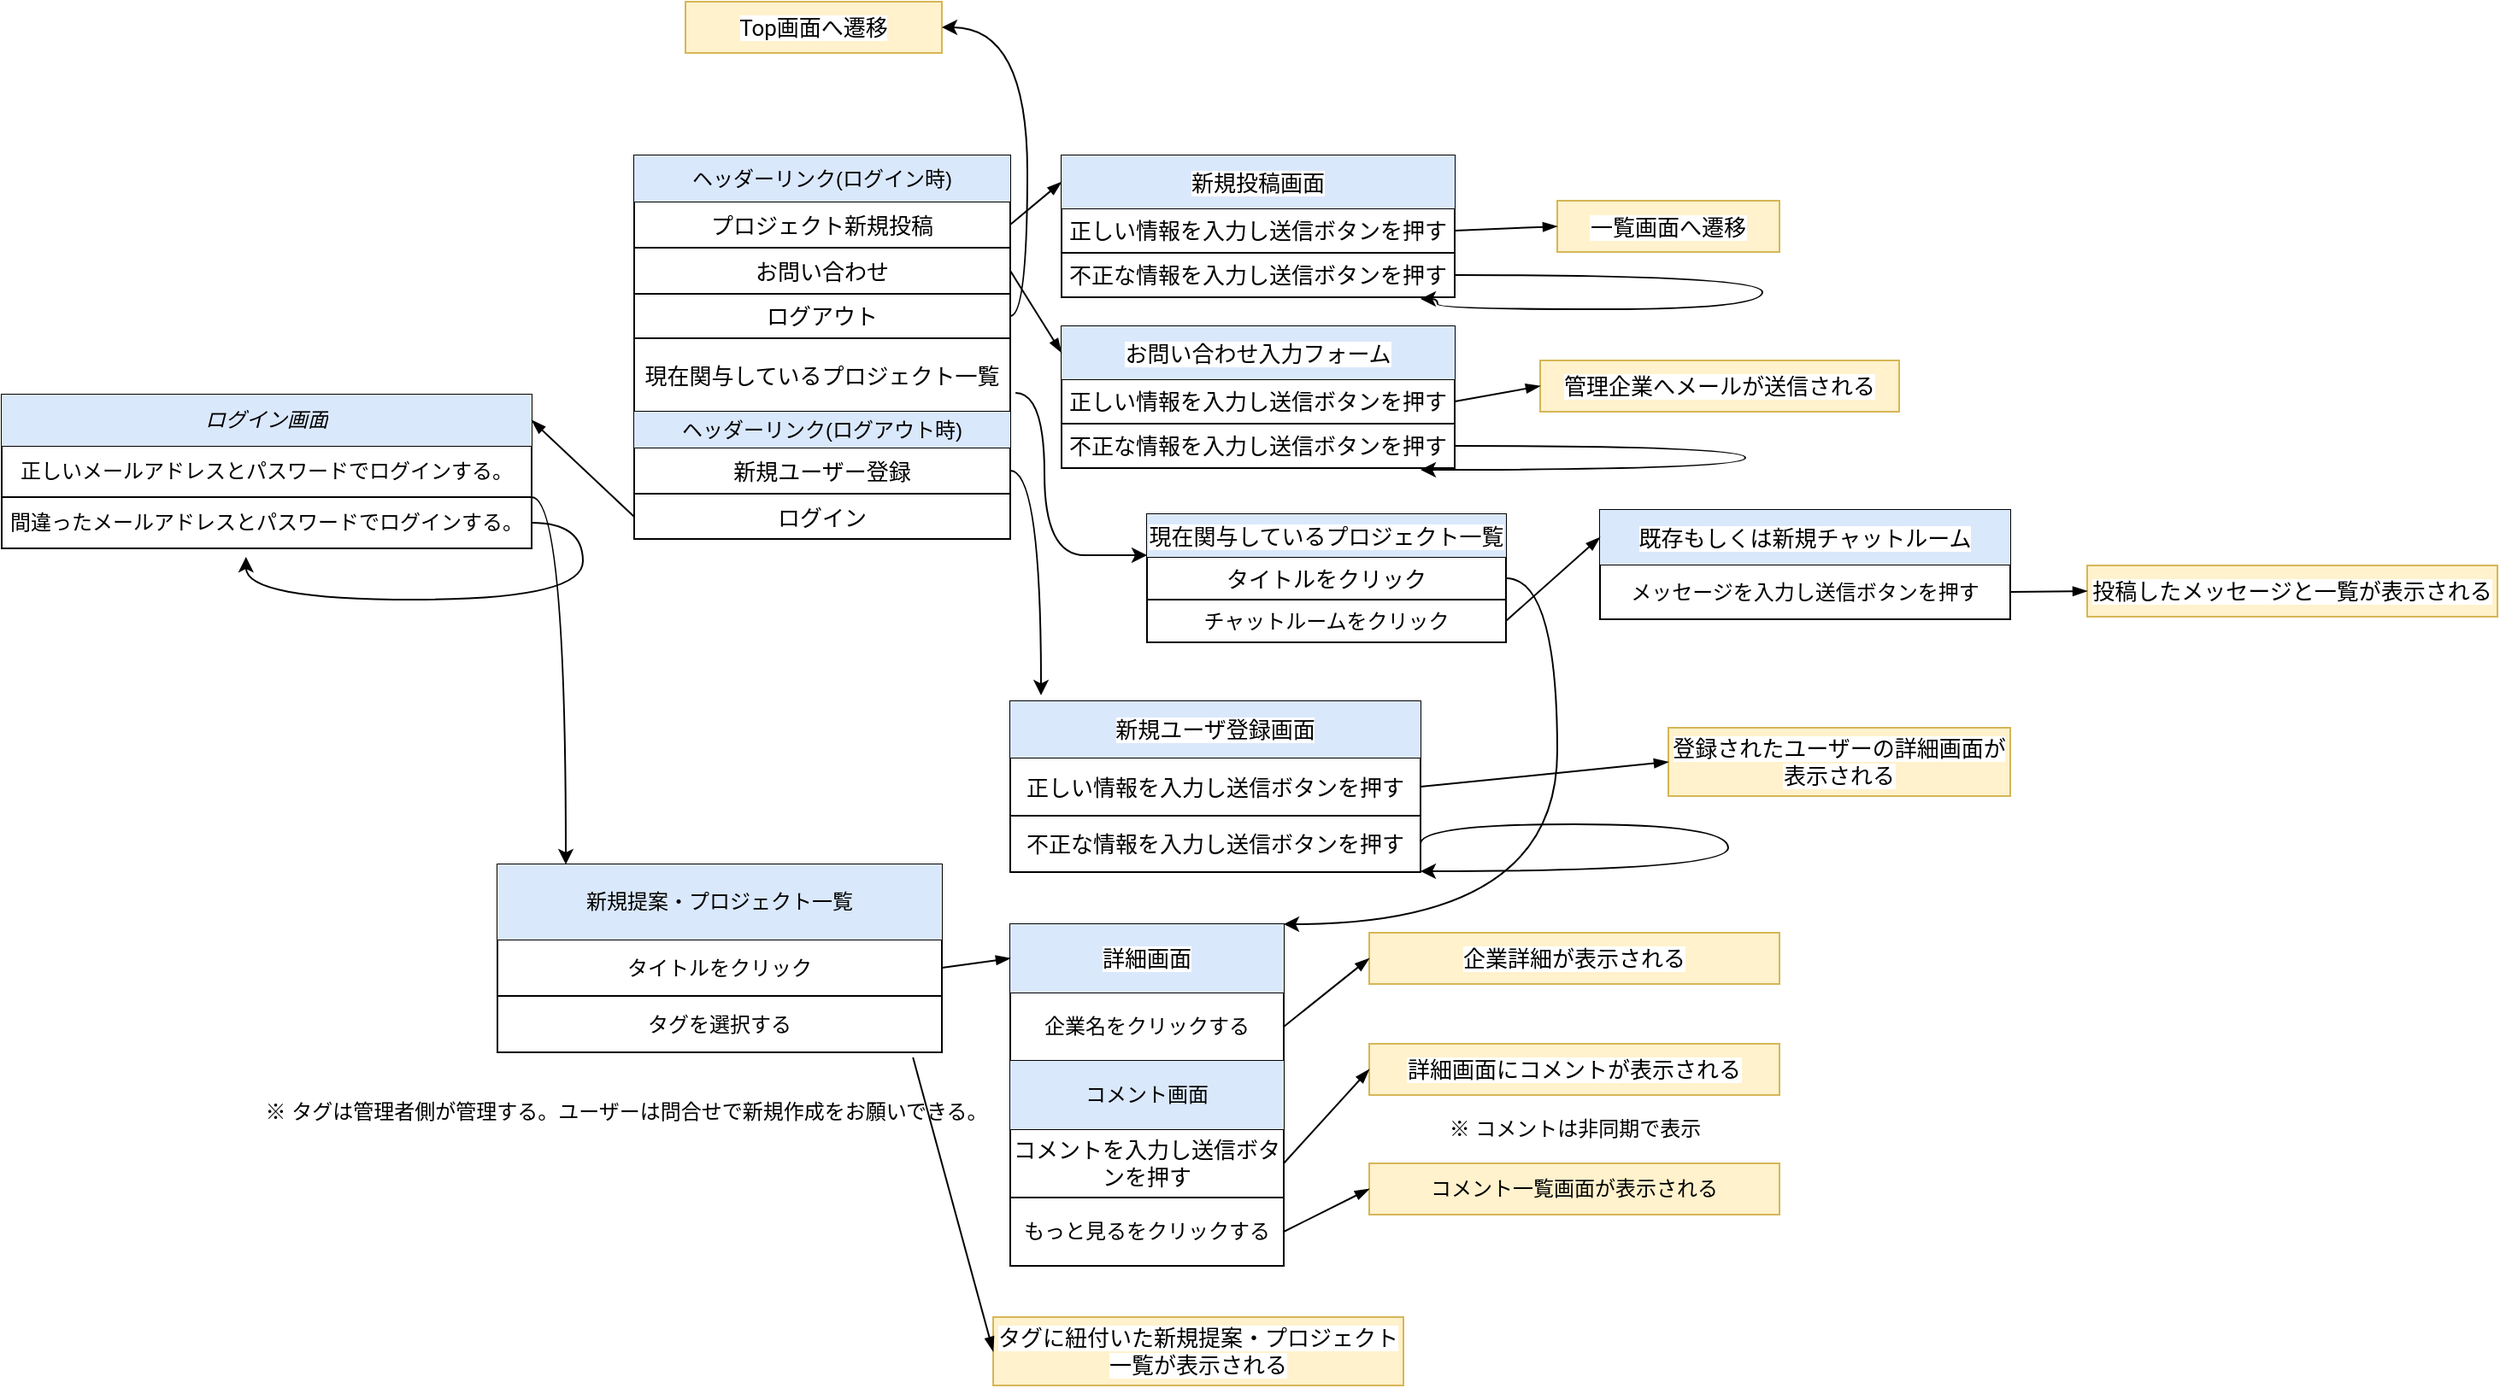 <mxfile version="14.1.3" type="github" pages="2">
  <diagram id="C5RBs43oDa-KdzZeNtuy" name="画面遷移図">
    <mxGraphModel dx="912" dy="471" grid="1" gridSize="10" guides="1" tooltips="1" connect="1" arrows="1" fold="1" page="1" pageScale="1" pageWidth="1654" pageHeight="1169" math="0" shadow="0">
      <root>
        <mxCell id="WIyWlLk6GJQsqaUBKTNV-0" />
        <mxCell id="WIyWlLk6GJQsqaUBKTNV-1" parent="WIyWlLk6GJQsqaUBKTNV-0" />
        <mxCell id="aL4d4vG_SEdJMuqijJNs-0" value="" style="edgeStyle=orthogonalEdgeStyle;orthogonalLoop=1;jettySize=auto;html=1;curved=1;" edge="1" source="aL4d4vG_SEdJMuqijJNs-1" target="aL4d4vG_SEdJMuqijJNs-9" parent="WIyWlLk6GJQsqaUBKTNV-1">
          <mxGeometry relative="1" as="geometry">
            <Array as="points">
              <mxPoint x="500" y="450" />
              <mxPoint x="500" y="690" />
              <mxPoint x="590" y="690" />
            </Array>
          </mxGeometry>
        </mxCell>
        <mxCell id="aL4d4vG_SEdJMuqijJNs-1" value="" style="shape=table;html=1;whiteSpace=wrap;startSize=0;container=1;collapsible=0;childLayout=tableLayout;" vertex="1" parent="WIyWlLk6GJQsqaUBKTNV-1">
          <mxGeometry x="170" y="390" width="310" height="90" as="geometry" />
        </mxCell>
        <mxCell id="aL4d4vG_SEdJMuqijJNs-2" value="" style="shape=partialRectangle;html=1;whiteSpace=wrap;collapsible=0;dropTarget=0;pointerEvents=0;fillColor=none;top=0;left=0;bottom=0;right=0;points=[[0,0.5],[1,0.5]];portConstraint=eastwest;" vertex="1" parent="aL4d4vG_SEdJMuqijJNs-1">
          <mxGeometry width="310" height="30" as="geometry" />
        </mxCell>
        <mxCell id="aL4d4vG_SEdJMuqijJNs-3" value="&lt;span style=&quot;font-style: italic&quot;&gt;ログイン画面&lt;/span&gt;" style="shape=partialRectangle;html=1;whiteSpace=wrap;connectable=0;overflow=hidden;fillColor=#dae8fc;top=0;left=0;bottom=0;right=0;strokeColor=#6c8ebf;" vertex="1" parent="aL4d4vG_SEdJMuqijJNs-2">
          <mxGeometry width="310" height="30" as="geometry" />
        </mxCell>
        <mxCell id="aL4d4vG_SEdJMuqijJNs-4" value="" style="shape=partialRectangle;html=1;whiteSpace=wrap;collapsible=0;dropTarget=0;pointerEvents=0;fillColor=none;top=0;left=0;bottom=0;right=0;points=[[0,0.5],[1,0.5]];portConstraint=eastwest;" vertex="1" parent="aL4d4vG_SEdJMuqijJNs-1">
          <mxGeometry y="30" width="310" height="30" as="geometry" />
        </mxCell>
        <mxCell id="aL4d4vG_SEdJMuqijJNs-5" value="&lt;span style=&quot;text-align: left&quot;&gt;正しいメールアドレスとパスワードでログインする。&lt;/span&gt;" style="shape=partialRectangle;html=1;whiteSpace=wrap;connectable=0;overflow=hidden;fillColor=none;top=0;left=0;bottom=0;right=0;" vertex="1" parent="aL4d4vG_SEdJMuqijJNs-4">
          <mxGeometry width="310" height="30" as="geometry" />
        </mxCell>
        <mxCell id="aL4d4vG_SEdJMuqijJNs-6" value="" style="shape=partialRectangle;html=1;whiteSpace=wrap;collapsible=0;dropTarget=0;pointerEvents=0;fillColor=none;top=0;left=0;bottom=0;right=0;points=[[0,0.5],[1,0.5]];portConstraint=eastwest;" vertex="1" parent="aL4d4vG_SEdJMuqijJNs-1">
          <mxGeometry y="60" width="310" height="30" as="geometry" />
        </mxCell>
        <mxCell id="aL4d4vG_SEdJMuqijJNs-7" value="&lt;span style=&quot;text-align: left&quot;&gt;間違ったメールアドレスとパスワードでログインする。&lt;/span&gt;" style="shape=partialRectangle;html=1;whiteSpace=wrap;connectable=0;overflow=hidden;fillColor=none;top=0;left=0;bottom=0;right=0;" vertex="1" parent="aL4d4vG_SEdJMuqijJNs-6">
          <mxGeometry width="310" height="30" as="geometry" />
        </mxCell>
        <mxCell id="aL4d4vG_SEdJMuqijJNs-8" style="edgeStyle=orthogonalEdgeStyle;curved=1;orthogonalLoop=1;jettySize=auto;html=1;exitX=1;exitY=0.5;exitDx=0;exitDy=0;entryX=0.461;entryY=1.167;entryDx=0;entryDy=0;entryPerimeter=0;" edge="1" parent="aL4d4vG_SEdJMuqijJNs-1" source="aL4d4vG_SEdJMuqijJNs-6" target="aL4d4vG_SEdJMuqijJNs-6">
          <mxGeometry relative="1" as="geometry">
            <mxPoint x="380" y="210" as="targetPoint" />
            <Array as="points">
              <mxPoint x="340" y="75" />
              <mxPoint x="340" y="120" />
              <mxPoint x="143" y="120" />
            </Array>
          </mxGeometry>
        </mxCell>
        <mxCell id="aL4d4vG_SEdJMuqijJNs-9" value="" style="shape=table;html=1;whiteSpace=wrap;startSize=0;container=1;collapsible=0;childLayout=tableLayout;" vertex="1" parent="WIyWlLk6GJQsqaUBKTNV-1">
          <mxGeometry x="460" y="665" width="260" height="110" as="geometry" />
        </mxCell>
        <mxCell id="aL4d4vG_SEdJMuqijJNs-10" value="" style="shape=partialRectangle;html=1;whiteSpace=wrap;collapsible=0;dropTarget=0;pointerEvents=0;fillColor=none;top=0;left=0;bottom=0;right=0;points=[[0,0.5],[1,0.5]];portConstraint=eastwest;" vertex="1" parent="aL4d4vG_SEdJMuqijJNs-9">
          <mxGeometry width="260" height="44" as="geometry" />
        </mxCell>
        <mxCell id="aL4d4vG_SEdJMuqijJNs-11" value="&lt;span&gt;新規提案・プロジェクト一覧&lt;/span&gt;" style="shape=partialRectangle;html=1;whiteSpace=wrap;connectable=0;overflow=hidden;fillColor=#dae8fc;top=0;left=0;bottom=0;right=0;fontStyle=0;strokeColor=#6c8ebf;" vertex="1" parent="aL4d4vG_SEdJMuqijJNs-10">
          <mxGeometry width="260" height="44" as="geometry" />
        </mxCell>
        <mxCell id="aL4d4vG_SEdJMuqijJNs-12" value="" style="shape=partialRectangle;html=1;whiteSpace=wrap;collapsible=0;dropTarget=0;pointerEvents=0;fillColor=none;top=0;left=0;bottom=0;right=0;points=[[0,0.5],[1,0.5]];portConstraint=eastwest;" vertex="1" parent="aL4d4vG_SEdJMuqijJNs-9">
          <mxGeometry y="44" width="260" height="33" as="geometry" />
        </mxCell>
        <mxCell id="aL4d4vG_SEdJMuqijJNs-13" value="&lt;div style=&quot;text-align: left&quot;&gt;&lt;span&gt;タイトルをクリック&lt;/span&gt;&lt;/div&gt;" style="shape=partialRectangle;html=1;whiteSpace=wrap;connectable=0;overflow=hidden;fillColor=none;top=0;left=0;bottom=0;right=0;" vertex="1" parent="aL4d4vG_SEdJMuqijJNs-12">
          <mxGeometry width="260" height="33" as="geometry" />
        </mxCell>
        <mxCell id="aL4d4vG_SEdJMuqijJNs-14" value="" style="shape=partialRectangle;html=1;whiteSpace=wrap;collapsible=0;dropTarget=0;pointerEvents=0;fillColor=none;top=0;left=0;bottom=0;right=0;points=[[0,0.5],[1,0.5]];portConstraint=eastwest;" vertex="1" parent="aL4d4vG_SEdJMuqijJNs-9">
          <mxGeometry y="77" width="260" height="33" as="geometry" />
        </mxCell>
        <mxCell id="aL4d4vG_SEdJMuqijJNs-15" value="&lt;div style=&quot;text-align: left&quot;&gt;&lt;span&gt;タグを選択する&lt;/span&gt;&lt;/div&gt;" style="shape=partialRectangle;html=1;whiteSpace=wrap;connectable=0;overflow=hidden;fillColor=none;top=0;left=0;bottom=0;right=0;" vertex="1" parent="aL4d4vG_SEdJMuqijJNs-14">
          <mxGeometry width="260" height="33" as="geometry" />
        </mxCell>
        <mxCell id="aL4d4vG_SEdJMuqijJNs-16" value="" style="shape=table;html=1;whiteSpace=wrap;startSize=0;container=1;collapsible=0;childLayout=tableLayout;" vertex="1" parent="WIyWlLk6GJQsqaUBKTNV-1">
          <mxGeometry x="760" y="700" width="160" height="200" as="geometry" />
        </mxCell>
        <mxCell id="aL4d4vG_SEdJMuqijJNs-17" value="" style="shape=partialRectangle;html=1;whiteSpace=wrap;collapsible=0;dropTarget=0;pointerEvents=0;fillColor=none;top=0;left=0;bottom=0;right=0;points=[[0,0.5],[1,0.5]];portConstraint=eastwest;" vertex="1" parent="aL4d4vG_SEdJMuqijJNs-16">
          <mxGeometry width="160" height="40" as="geometry" />
        </mxCell>
        <mxCell id="aL4d4vG_SEdJMuqijJNs-18" value="&lt;span style=&quot;font-family: &amp;#34;roboto&amp;#34; , &amp;#34;robotodraft&amp;#34; , &amp;#34;helvetica&amp;#34; , &amp;#34;arial&amp;#34; , sans-serif ; font-size: 13px ; background-color: rgb(255 , 255 , 255)&quot;&gt;詳細画面&lt;/span&gt;" style="shape=partialRectangle;html=1;whiteSpace=wrap;connectable=0;overflow=hidden;fillColor=#dae8fc;top=0;left=0;bottom=0;right=0;strokeColor=#6c8ebf;" vertex="1" parent="aL4d4vG_SEdJMuqijJNs-17">
          <mxGeometry width="160" height="40" as="geometry" />
        </mxCell>
        <mxCell id="aL4d4vG_SEdJMuqijJNs-19" value="" style="shape=partialRectangle;html=1;whiteSpace=wrap;collapsible=0;dropTarget=0;pointerEvents=0;fillColor=none;top=0;left=0;bottom=0;right=0;points=[[0,0.5],[1,0.5]];portConstraint=eastwest;" vertex="1" parent="aL4d4vG_SEdJMuqijJNs-16">
          <mxGeometry y="40" width="160" height="40" as="geometry" />
        </mxCell>
        <mxCell id="aL4d4vG_SEdJMuqijJNs-20" value="企業名をクリックする" style="shape=partialRectangle;html=1;whiteSpace=wrap;connectable=0;overflow=hidden;fillColor=none;top=0;left=0;bottom=0;right=0;" vertex="1" parent="aL4d4vG_SEdJMuqijJNs-19">
          <mxGeometry width="160" height="40" as="geometry" />
        </mxCell>
        <mxCell id="aL4d4vG_SEdJMuqijJNs-135" style="shape=partialRectangle;html=1;whiteSpace=wrap;collapsible=0;dropTarget=0;pointerEvents=0;fillColor=none;top=0;left=0;bottom=0;right=0;points=[[0,0.5],[1,0.5]];portConstraint=eastwest;" vertex="1" parent="aL4d4vG_SEdJMuqijJNs-16">
          <mxGeometry y="80" width="160" height="40" as="geometry" />
        </mxCell>
        <mxCell id="aL4d4vG_SEdJMuqijJNs-136" value="コメント画面" style="shape=partialRectangle;html=1;whiteSpace=wrap;connectable=0;overflow=hidden;fillColor=#dae8fc;top=0;left=0;bottom=0;right=0;strokeColor=#6c8ebf;" vertex="1" parent="aL4d4vG_SEdJMuqijJNs-135">
          <mxGeometry width="160" height="40" as="geometry" />
        </mxCell>
        <mxCell id="aL4d4vG_SEdJMuqijJNs-121" style="shape=partialRectangle;html=1;whiteSpace=wrap;collapsible=0;dropTarget=0;pointerEvents=0;fillColor=none;top=0;left=0;bottom=0;right=0;points=[[0,0.5],[1,0.5]];portConstraint=eastwest;" vertex="1" parent="aL4d4vG_SEdJMuqijJNs-16">
          <mxGeometry y="120" width="160" height="40" as="geometry" />
        </mxCell>
        <mxCell id="aL4d4vG_SEdJMuqijJNs-122" value="&lt;span style=&quot;color: rgb(0 , 0 , 0) ; font-style: normal ; font-weight: 400 ; letter-spacing: normal ; text-align: center ; text-indent: 0px ; text-transform: none ; word-spacing: 0px ; font-family: &amp;#34;roboto&amp;#34; , &amp;#34;robotodraft&amp;#34; , &amp;#34;helvetica&amp;#34; , &amp;#34;arial&amp;#34; , sans-serif ; font-size: 13px ; background-color: rgb(255 , 255 , 255)&quot;&gt;コメントを入力し送信&lt;/span&gt;&lt;span style=&quot;color: rgb(0 , 0 , 0) ; font-style: normal ; font-weight: 400 ; letter-spacing: normal ; text-align: center ; text-indent: 0px ; text-transform: none ; word-spacing: 0px ; font-family: &amp;#34;roboto&amp;#34; , &amp;#34;robotodraft&amp;#34; , &amp;#34;helvetica&amp;#34; , &amp;#34;arial&amp;#34; , sans-serif ; font-size: 13px ; background-color: rgb(255 , 255 , 255)&quot;&gt;ボタンを押す&lt;/span&gt;" style="shape=partialRectangle;html=1;whiteSpace=wrap;connectable=0;overflow=hidden;fillColor=none;top=0;left=0;bottom=0;right=0;" vertex="1" parent="aL4d4vG_SEdJMuqijJNs-121">
          <mxGeometry width="160" height="40" as="geometry" />
        </mxCell>
        <mxCell id="aL4d4vG_SEdJMuqijJNs-127" style="shape=partialRectangle;html=1;whiteSpace=wrap;collapsible=0;dropTarget=0;pointerEvents=0;fillColor=none;top=0;left=0;bottom=0;right=0;points=[[0,0.5],[1,0.5]];portConstraint=eastwest;" vertex="1" parent="aL4d4vG_SEdJMuqijJNs-16">
          <mxGeometry y="160" width="160" height="40" as="geometry" />
        </mxCell>
        <mxCell id="aL4d4vG_SEdJMuqijJNs-128" value="もっと見るをクリックする" style="shape=partialRectangle;html=1;whiteSpace=wrap;connectable=0;overflow=hidden;fillColor=none;top=0;left=0;bottom=0;right=0;" vertex="1" parent="aL4d4vG_SEdJMuqijJNs-127">
          <mxGeometry width="160" height="40" as="geometry" />
        </mxCell>
        <mxCell id="aL4d4vG_SEdJMuqijJNs-31" value="" style="shape=table;html=1;whiteSpace=wrap;startSize=0;container=1;collapsible=0;childLayout=tableLayout;fillColor=#fff2cc;strokeColor=#d6b656;" vertex="1" parent="WIyWlLk6GJQsqaUBKTNV-1">
          <mxGeometry x="970" y="770" width="240" height="30" as="geometry" />
        </mxCell>
        <mxCell id="aL4d4vG_SEdJMuqijJNs-32" value="" style="shape=partialRectangle;html=1;whiteSpace=wrap;collapsible=0;dropTarget=0;pointerEvents=0;fillColor=none;top=0;left=0;bottom=0;right=0;points=[[0,0.5],[1,0.5]];portConstraint=eastwest;" vertex="1" parent="aL4d4vG_SEdJMuqijJNs-31">
          <mxGeometry width="240" height="30" as="geometry" />
        </mxCell>
        <mxCell id="aL4d4vG_SEdJMuqijJNs-33" value="&lt;span style=&quot;font-family: &amp;#34;roboto&amp;#34; , &amp;#34;robotodraft&amp;#34; , &amp;#34;helvetica&amp;#34; , &amp;#34;arial&amp;#34; , sans-serif ; font-size: 13px ; background-color: rgb(255 , 255 , 255)&quot;&gt;詳細画面にコメントが表示される&lt;/span&gt;" style="shape=partialRectangle;html=1;whiteSpace=wrap;connectable=0;overflow=hidden;fillColor=none;top=0;left=0;bottom=0;right=0;" vertex="1" parent="aL4d4vG_SEdJMuqijJNs-32">
          <mxGeometry width="240" height="30" as="geometry" />
        </mxCell>
        <mxCell id="aL4d4vG_SEdJMuqijJNs-34" value="" style="shape=table;html=1;whiteSpace=wrap;startSize=0;container=1;collapsible=0;childLayout=tableLayout;" vertex="1" parent="WIyWlLk6GJQsqaUBKTNV-1">
          <mxGeometry x="540" y="250" width="220" height="150" as="geometry" />
        </mxCell>
        <mxCell id="aL4d4vG_SEdJMuqijJNs-35" value="" style="shape=partialRectangle;html=1;whiteSpace=wrap;collapsible=0;dropTarget=0;pointerEvents=0;fillColor=none;top=0;left=0;bottom=0;right=0;points=[[0,0.5],[1,0.5]];portConstraint=eastwest;" vertex="1" parent="aL4d4vG_SEdJMuqijJNs-34">
          <mxGeometry width="220" height="27" as="geometry" />
        </mxCell>
        <mxCell id="aL4d4vG_SEdJMuqijJNs-36" value="ヘッダーリンク(ログイン時)" style="shape=partialRectangle;html=1;whiteSpace=wrap;connectable=0;overflow=hidden;fillColor=#dae8fc;top=0;left=0;bottom=0;right=0;strokeColor=#6c8ebf;" vertex="1" parent="aL4d4vG_SEdJMuqijJNs-35">
          <mxGeometry width="220" height="27" as="geometry" />
        </mxCell>
        <mxCell id="aL4d4vG_SEdJMuqijJNs-37" value="" style="shape=partialRectangle;html=1;whiteSpace=wrap;collapsible=0;dropTarget=0;pointerEvents=0;fillColor=none;top=0;left=0;bottom=0;right=0;points=[[0,0.5],[1,0.5]];portConstraint=eastwest;" vertex="1" parent="aL4d4vG_SEdJMuqijJNs-34">
          <mxGeometry y="27" width="220" height="27" as="geometry" />
        </mxCell>
        <mxCell id="aL4d4vG_SEdJMuqijJNs-38" value="&lt;span style=&quot;font-family: &amp;#34;roboto&amp;#34; , &amp;#34;robotodraft&amp;#34; , &amp;#34;helvetica&amp;#34; , &amp;#34;arial&amp;#34; , sans-serif ; font-size: 13px ; background-color: rgb(255 , 255 , 255)&quot;&gt;プロジェクト新規投稿&lt;/span&gt;" style="shape=partialRectangle;html=1;whiteSpace=wrap;connectable=0;overflow=hidden;fillColor=none;top=0;left=0;bottom=0;right=0;" vertex="1" parent="aL4d4vG_SEdJMuqijJNs-37">
          <mxGeometry width="220" height="27" as="geometry" />
        </mxCell>
        <mxCell id="aL4d4vG_SEdJMuqijJNs-39" value="" style="shape=partialRectangle;html=1;whiteSpace=wrap;collapsible=0;dropTarget=0;pointerEvents=0;fillColor=none;top=0;left=0;bottom=0;right=0;points=[[0,0.5],[1,0.5]];portConstraint=eastwest;" vertex="1" parent="aL4d4vG_SEdJMuqijJNs-34">
          <mxGeometry y="54" width="220" height="27" as="geometry" />
        </mxCell>
        <mxCell id="aL4d4vG_SEdJMuqijJNs-40" value="&lt;span style=&quot;font-family: &amp;#34;roboto&amp;#34; , &amp;#34;robotodraft&amp;#34; , &amp;#34;helvetica&amp;#34; , &amp;#34;arial&amp;#34; , sans-serif ; font-size: 13px ; background-color: rgb(255 , 255 , 255)&quot;&gt;お問い合わせ&lt;/span&gt;" style="shape=partialRectangle;html=1;whiteSpace=wrap;connectable=0;overflow=hidden;fillColor=none;top=0;left=0;bottom=0;right=0;" vertex="1" parent="aL4d4vG_SEdJMuqijJNs-39">
          <mxGeometry width="220" height="27" as="geometry" />
        </mxCell>
        <mxCell id="aL4d4vG_SEdJMuqijJNs-41" style="shape=partialRectangle;html=1;whiteSpace=wrap;collapsible=0;dropTarget=0;pointerEvents=0;fillColor=none;top=0;left=0;bottom=0;right=0;points=[[0,0.5],[1,0.5]];portConstraint=eastwest;" vertex="1" parent="aL4d4vG_SEdJMuqijJNs-34">
          <mxGeometry y="81" width="220" height="26" as="geometry" />
        </mxCell>
        <mxCell id="aL4d4vG_SEdJMuqijJNs-42" value="&lt;span style=&quot;font-family: &amp;#34;roboto&amp;#34; , &amp;#34;robotodraft&amp;#34; , &amp;#34;helvetica&amp;#34; , &amp;#34;arial&amp;#34; , sans-serif ; font-size: 13px ; background-color: rgb(255 , 255 , 255)&quot;&gt;ログアウト&lt;/span&gt;" style="shape=partialRectangle;html=1;whiteSpace=wrap;connectable=0;overflow=hidden;fillColor=none;top=0;left=0;bottom=0;right=0;" vertex="1" parent="aL4d4vG_SEdJMuqijJNs-41">
          <mxGeometry width="220" height="26" as="geometry" />
        </mxCell>
        <mxCell id="aL4d4vG_SEdJMuqijJNs-43" style="shape=partialRectangle;html=1;whiteSpace=wrap;collapsible=0;dropTarget=0;pointerEvents=0;fillColor=none;top=0;left=0;bottom=0;right=0;points=[[0,0.5],[1,0.5]];portConstraint=eastwest;" vertex="1" parent="aL4d4vG_SEdJMuqijJNs-34">
          <mxGeometry y="107" width="220" height="43" as="geometry" />
        </mxCell>
        <mxCell id="aL4d4vG_SEdJMuqijJNs-44" value="&lt;span style=&quot;font-family: &amp;#34;roboto&amp;#34; , &amp;#34;robotodraft&amp;#34; , &amp;#34;helvetica&amp;#34; , &amp;#34;arial&amp;#34; , sans-serif ; font-size: 13px ; background-color: rgb(255 , 255 , 255)&quot;&gt;現在関与しているプロジェクト一覧&lt;/span&gt;&lt;span style=&quot;font-family: &amp;#34;roboto&amp;#34; , &amp;#34;robotodraft&amp;#34; , &amp;#34;helvetica&amp;#34; , &amp;#34;arial&amp;#34; , sans-serif ; font-size: 13px ; background-color: rgb(255 , 255 , 255)&quot;&gt;&lt;br&gt;&lt;/span&gt;" style="shape=partialRectangle;html=1;whiteSpace=wrap;connectable=0;overflow=hidden;fillColor=none;top=0;left=0;bottom=0;right=0;strokeWidth=4;" vertex="1" parent="aL4d4vG_SEdJMuqijJNs-43">
          <mxGeometry width="220" height="43" as="geometry" />
        </mxCell>
        <mxCell id="aL4d4vG_SEdJMuqijJNs-45" value="" style="shape=table;html=1;whiteSpace=wrap;startSize=0;container=1;collapsible=0;childLayout=tableLayout;" vertex="1" parent="WIyWlLk6GJQsqaUBKTNV-1">
          <mxGeometry x="790" y="250" width="230" height="83" as="geometry" />
        </mxCell>
        <mxCell id="aL4d4vG_SEdJMuqijJNs-46" value="" style="shape=partialRectangle;html=1;whiteSpace=wrap;collapsible=0;dropTarget=0;pointerEvents=0;fillColor=none;top=0;left=0;bottom=0;right=0;points=[[0,0.5],[1,0.5]];portConstraint=eastwest;" vertex="1" parent="aL4d4vG_SEdJMuqijJNs-45">
          <mxGeometry width="230" height="31" as="geometry" />
        </mxCell>
        <mxCell id="aL4d4vG_SEdJMuqijJNs-47" value="&lt;span style=&quot;font-family: &amp;#34;roboto&amp;#34; , &amp;#34;robotodraft&amp;#34; , &amp;#34;helvetica&amp;#34; , &amp;#34;arial&amp;#34; , sans-serif ; font-size: 13px ; background-color: rgb(255 , 255 , 255)&quot;&gt;新規投稿画面&lt;/span&gt;" style="shape=partialRectangle;html=1;whiteSpace=wrap;connectable=0;overflow=hidden;fillColor=#dae8fc;top=0;left=0;bottom=0;right=0;strokeColor=#6c8ebf;" vertex="1" parent="aL4d4vG_SEdJMuqijJNs-46">
          <mxGeometry width="230" height="31" as="geometry" />
        </mxCell>
        <mxCell id="aL4d4vG_SEdJMuqijJNs-48" value="" style="shape=partialRectangle;html=1;whiteSpace=wrap;collapsible=0;dropTarget=0;pointerEvents=0;fillColor=none;top=0;left=0;bottom=0;right=0;points=[[0,0.5],[1,0.5]];portConstraint=eastwest;" vertex="1" parent="aL4d4vG_SEdJMuqijJNs-45">
          <mxGeometry y="31" width="230" height="26" as="geometry" />
        </mxCell>
        <mxCell id="aL4d4vG_SEdJMuqijJNs-49" value="&lt;span style=&quot;font-family: &amp;#34;roboto&amp;#34; , &amp;#34;robotodraft&amp;#34; , &amp;#34;helvetica&amp;#34; , &amp;#34;arial&amp;#34; , sans-serif ; font-size: 13px ; background-color: rgb(255 , 255 , 255)&quot;&gt;正しい情報を入力し送信ボタンを押す&lt;/span&gt;" style="shape=partialRectangle;html=1;whiteSpace=wrap;connectable=0;overflow=hidden;fillColor=none;top=0;left=0;bottom=0;right=0;" vertex="1" parent="aL4d4vG_SEdJMuqijJNs-48">
          <mxGeometry width="230" height="26" as="geometry" />
        </mxCell>
        <mxCell id="aL4d4vG_SEdJMuqijJNs-50" style="shape=partialRectangle;html=1;whiteSpace=wrap;collapsible=0;dropTarget=0;pointerEvents=0;fillColor=none;top=0;left=0;bottom=0;right=0;points=[[0,0.5],[1,0.5]];portConstraint=eastwest;" vertex="1" parent="aL4d4vG_SEdJMuqijJNs-45">
          <mxGeometry y="57" width="230" height="26" as="geometry" />
        </mxCell>
        <mxCell id="aL4d4vG_SEdJMuqijJNs-51" value="&lt;span style=&quot;font-family: &amp;#34;roboto&amp;#34; , &amp;#34;robotodraft&amp;#34; , &amp;#34;helvetica&amp;#34; , &amp;#34;arial&amp;#34; , sans-serif ; font-size: 13px ; background-color: rgb(255 , 255 , 255)&quot;&gt;不正な情報を入力し送信ボタンを押す&lt;/span&gt;" style="shape=partialRectangle;html=1;whiteSpace=wrap;connectable=0;overflow=hidden;fillColor=none;top=0;left=0;bottom=0;right=0;" vertex="1" parent="aL4d4vG_SEdJMuqijJNs-50">
          <mxGeometry width="230" height="26" as="geometry" />
        </mxCell>
        <mxCell id="aL4d4vG_SEdJMuqijJNs-52" value="" style="shape=table;html=1;whiteSpace=wrap;startSize=0;container=1;collapsible=0;childLayout=tableLayout;fillColor=#fff2cc;strokeColor=#d6b656;" vertex="1" parent="WIyWlLk6GJQsqaUBKTNV-1">
          <mxGeometry x="1080" y="276.5" width="130" height="30" as="geometry" />
        </mxCell>
        <mxCell id="aL4d4vG_SEdJMuqijJNs-53" value="" style="shape=partialRectangle;html=1;whiteSpace=wrap;collapsible=0;dropTarget=0;pointerEvents=0;fillColor=none;top=0;left=0;bottom=0;right=0;points=[[0,0.5],[1,0.5]];portConstraint=eastwest;" vertex="1" parent="aL4d4vG_SEdJMuqijJNs-52">
          <mxGeometry width="130" height="30" as="geometry" />
        </mxCell>
        <mxCell id="aL4d4vG_SEdJMuqijJNs-54" value="&lt;span style=&quot;font-family: &amp;#34;roboto&amp;#34; , &amp;#34;robotodraft&amp;#34; , &amp;#34;helvetica&amp;#34; , &amp;#34;arial&amp;#34; , sans-serif ; font-size: 13px ; background-color: rgb(255 , 255 , 255)&quot;&gt;一覧画面へ遷移&lt;/span&gt;" style="shape=partialRectangle;html=1;whiteSpace=wrap;connectable=0;overflow=hidden;fillColor=none;top=0;left=0;bottom=0;right=0;" vertex="1" parent="aL4d4vG_SEdJMuqijJNs-53">
          <mxGeometry width="130" height="30" as="geometry" />
        </mxCell>
        <mxCell id="aL4d4vG_SEdJMuqijJNs-55" value="" style="shape=table;html=1;whiteSpace=wrap;startSize=0;container=1;collapsible=0;childLayout=tableLayout;" vertex="1" parent="WIyWlLk6GJQsqaUBKTNV-1">
          <mxGeometry x="790" y="350" width="230" height="83" as="geometry" />
        </mxCell>
        <mxCell id="aL4d4vG_SEdJMuqijJNs-56" value="" style="shape=partialRectangle;html=1;whiteSpace=wrap;collapsible=0;dropTarget=0;pointerEvents=0;fillColor=none;top=0;left=0;bottom=0;right=0;points=[[0,0.5],[1,0.5]];portConstraint=eastwest;" vertex="1" parent="aL4d4vG_SEdJMuqijJNs-55">
          <mxGeometry width="230" height="31" as="geometry" />
        </mxCell>
        <mxCell id="aL4d4vG_SEdJMuqijJNs-57" value="&lt;span style=&quot;font-family: &amp;#34;roboto&amp;#34; , &amp;#34;robotodraft&amp;#34; , &amp;#34;helvetica&amp;#34; , &amp;#34;arial&amp;#34; , sans-serif ; font-size: 13px ; background-color: rgb(255 , 255 , 255)&quot;&gt;お問い合わせ入力フォーム&lt;/span&gt;" style="shape=partialRectangle;html=1;whiteSpace=wrap;connectable=0;overflow=hidden;fillColor=#dae8fc;top=0;left=0;bottom=0;right=0;strokeColor=#6c8ebf;" vertex="1" parent="aL4d4vG_SEdJMuqijJNs-56">
          <mxGeometry width="230" height="31" as="geometry" />
        </mxCell>
        <mxCell id="aL4d4vG_SEdJMuqijJNs-58" value="" style="shape=partialRectangle;html=1;whiteSpace=wrap;collapsible=0;dropTarget=0;pointerEvents=0;fillColor=none;top=0;left=0;bottom=0;right=0;points=[[0,0.5],[1,0.5]];portConstraint=eastwest;" vertex="1" parent="aL4d4vG_SEdJMuqijJNs-55">
          <mxGeometry y="31" width="230" height="26" as="geometry" />
        </mxCell>
        <mxCell id="aL4d4vG_SEdJMuqijJNs-59" value="&lt;span style=&quot;font-family: &amp;#34;roboto&amp;#34; , &amp;#34;robotodraft&amp;#34; , &amp;#34;helvetica&amp;#34; , &amp;#34;arial&amp;#34; , sans-serif ; font-size: 13px ; background-color: rgb(255 , 255 , 255)&quot;&gt;正しい情報を入力し送信ボタンを押す&lt;/span&gt;" style="shape=partialRectangle;html=1;whiteSpace=wrap;connectable=0;overflow=hidden;fillColor=none;top=0;left=0;bottom=0;right=0;" vertex="1" parent="aL4d4vG_SEdJMuqijJNs-58">
          <mxGeometry width="230" height="26" as="geometry" />
        </mxCell>
        <mxCell id="aL4d4vG_SEdJMuqijJNs-60" style="shape=partialRectangle;html=1;whiteSpace=wrap;collapsible=0;dropTarget=0;pointerEvents=0;fillColor=none;top=0;left=0;bottom=0;right=0;points=[[0,0.5],[1,0.5]];portConstraint=eastwest;" vertex="1" parent="aL4d4vG_SEdJMuqijJNs-55">
          <mxGeometry y="57" width="230" height="26" as="geometry" />
        </mxCell>
        <mxCell id="aL4d4vG_SEdJMuqijJNs-61" value="&lt;span style=&quot;font-family: &amp;#34;roboto&amp;#34; , &amp;#34;robotodraft&amp;#34; , &amp;#34;helvetica&amp;#34; , &amp;#34;arial&amp;#34; , sans-serif ; font-size: 13px ; background-color: rgb(255 , 255 , 255)&quot;&gt;不正な情報を入力し送信ボタンを押す&lt;/span&gt;" style="shape=partialRectangle;html=1;whiteSpace=wrap;connectable=0;overflow=hidden;fillColor=none;top=0;left=0;bottom=0;right=0;" vertex="1" parent="aL4d4vG_SEdJMuqijJNs-60">
          <mxGeometry width="230" height="26" as="geometry" />
        </mxCell>
        <mxCell id="aL4d4vG_SEdJMuqijJNs-62" style="edgeStyle=orthogonalEdgeStyle;curved=1;orthogonalLoop=1;jettySize=auto;html=1;exitX=1;exitY=0.5;exitDx=0;exitDy=0;exitPerimeter=0;" edge="1" parent="aL4d4vG_SEdJMuqijJNs-55" source="aL4d4vG_SEdJMuqijJNs-60">
          <mxGeometry relative="1" as="geometry">
            <mxPoint x="240" y="70" as="sourcePoint" />
            <mxPoint x="210" y="84" as="targetPoint" />
            <Array as="points">
              <mxPoint x="400" y="70" />
              <mxPoint x="400" y="84" />
            </Array>
          </mxGeometry>
        </mxCell>
        <mxCell id="aL4d4vG_SEdJMuqijJNs-63" value="" style="shape=table;html=1;whiteSpace=wrap;startSize=0;container=1;collapsible=0;childLayout=tableLayout;fillColor=#fff2cc;strokeColor=#d6b656;" vertex="1" parent="WIyWlLk6GJQsqaUBKTNV-1">
          <mxGeometry x="1070" y="370" width="210" height="30" as="geometry" />
        </mxCell>
        <mxCell id="aL4d4vG_SEdJMuqijJNs-64" value="" style="shape=partialRectangle;html=1;whiteSpace=wrap;collapsible=0;dropTarget=0;pointerEvents=0;fillColor=none;top=0;left=0;bottom=0;right=0;points=[[0,0.5],[1,0.5]];portConstraint=eastwest;" vertex="1" parent="aL4d4vG_SEdJMuqijJNs-63">
          <mxGeometry width="210" height="30" as="geometry" />
        </mxCell>
        <mxCell id="aL4d4vG_SEdJMuqijJNs-65" value="&lt;span style=&quot;font-family: &amp;#34;roboto&amp;#34; , &amp;#34;robotodraft&amp;#34; , &amp;#34;helvetica&amp;#34; , &amp;#34;arial&amp;#34; , sans-serif ; font-size: 13px ; background-color: rgb(255 , 255 , 255)&quot;&gt;管理企業へメールが送信される&lt;/span&gt;" style="shape=partialRectangle;html=1;whiteSpace=wrap;connectable=0;overflow=hidden;fillColor=none;top=0;left=0;bottom=0;right=0;" vertex="1" parent="aL4d4vG_SEdJMuqijJNs-64">
          <mxGeometry width="210" height="30" as="geometry" />
        </mxCell>
        <mxCell id="aL4d4vG_SEdJMuqijJNs-66" value="" style="shape=table;html=1;whiteSpace=wrap;startSize=0;container=1;collapsible=0;childLayout=tableLayout;fillColor=#fff2cc;strokeColor=#d6b656;" vertex="1" parent="WIyWlLk6GJQsqaUBKTNV-1">
          <mxGeometry x="570" y="160" width="150" height="30" as="geometry" />
        </mxCell>
        <mxCell id="aL4d4vG_SEdJMuqijJNs-67" value="" style="shape=partialRectangle;html=1;whiteSpace=wrap;collapsible=0;dropTarget=0;pointerEvents=0;fillColor=none;top=0;left=0;bottom=0;right=0;points=[[0,0.5],[1,0.5]];portConstraint=eastwest;" vertex="1" parent="aL4d4vG_SEdJMuqijJNs-66">
          <mxGeometry width="150" height="30" as="geometry" />
        </mxCell>
        <mxCell id="aL4d4vG_SEdJMuqijJNs-68" value="&lt;span style=&quot;font-family: &amp;#34;roboto&amp;#34; , &amp;#34;robotodraft&amp;#34; , &amp;#34;helvetica&amp;#34; , &amp;#34;arial&amp;#34; , sans-serif ; font-size: 13px ; background-color: rgb(255 , 255 , 255)&quot;&gt;Top画面へ遷移&lt;/span&gt;" style="shape=partialRectangle;html=1;whiteSpace=wrap;connectable=0;overflow=hidden;fillColor=none;top=0;left=0;bottom=0;right=0;" vertex="1" parent="aL4d4vG_SEdJMuqijJNs-67">
          <mxGeometry width="150" height="30" as="geometry" />
        </mxCell>
        <mxCell id="aL4d4vG_SEdJMuqijJNs-69" style="edgeStyle=orthogonalEdgeStyle;curved=1;orthogonalLoop=1;jettySize=auto;html=1;exitX=1;exitY=0.5;exitDx=0;exitDy=0;" edge="1" source="aL4d4vG_SEdJMuqijJNs-73" target="aL4d4vG_SEdJMuqijJNs-17" parent="WIyWlLk6GJQsqaUBKTNV-1">
          <mxGeometry relative="1" as="geometry">
            <mxPoint x="1010" y="538" as="sourcePoint" />
            <mxPoint x="930" y="715" as="targetPoint" />
            <Array as="points">
              <mxPoint x="1080" y="498" />
              <mxPoint x="1080" y="700" />
            </Array>
          </mxGeometry>
        </mxCell>
        <mxCell id="aL4d4vG_SEdJMuqijJNs-70" value="" style="shape=table;html=1;whiteSpace=wrap;startSize=0;container=1;collapsible=0;childLayout=tableLayout;" vertex="1" parent="WIyWlLk6GJQsqaUBKTNV-1">
          <mxGeometry x="840" y="460" width="210" height="75" as="geometry" />
        </mxCell>
        <mxCell id="aL4d4vG_SEdJMuqijJNs-71" value="" style="shape=partialRectangle;html=1;whiteSpace=wrap;collapsible=0;dropTarget=0;pointerEvents=0;fillColor=none;top=0;left=0;bottom=0;right=0;points=[[0,0.5],[1,0.5]];portConstraint=eastwest;" vertex="1" parent="aL4d4vG_SEdJMuqijJNs-70">
          <mxGeometry width="210" height="25" as="geometry" />
        </mxCell>
        <mxCell id="aL4d4vG_SEdJMuqijJNs-72" value="&lt;meta charset=&quot;utf-8&quot;&gt;&lt;span style=&quot;color: rgb(0, 0, 0); font-family: roboto, robotodraft, helvetica, arial, sans-serif; font-size: 13px; font-style: normal; font-weight: 400; letter-spacing: normal; text-align: center; text-indent: 0px; text-transform: none; word-spacing: 0px; background-color: rgb(255, 255, 255); display: inline; float: none;&quot;&gt;現在関与しているプロジェクト一覧&lt;/span&gt;" style="shape=partialRectangle;html=1;whiteSpace=wrap;connectable=0;overflow=hidden;fillColor=#dae8fc;top=0;left=0;bottom=0;right=0;strokeColor=#6c8ebf;" vertex="1" parent="aL4d4vG_SEdJMuqijJNs-71">
          <mxGeometry width="210" height="25" as="geometry" />
        </mxCell>
        <mxCell id="aL4d4vG_SEdJMuqijJNs-73" style="shape=partialRectangle;html=1;whiteSpace=wrap;collapsible=0;dropTarget=0;pointerEvents=0;fillColor=none;top=0;left=0;bottom=0;right=0;points=[[0,0.5],[1,0.5]];portConstraint=eastwest;" vertex="1" parent="aL4d4vG_SEdJMuqijJNs-70">
          <mxGeometry y="25" width="210" height="25" as="geometry" />
        </mxCell>
        <mxCell id="aL4d4vG_SEdJMuqijJNs-74" value="&lt;meta charset=&quot;utf-8&quot;&gt;&lt;span style=&quot;color: rgb(0, 0, 0); font-family: roboto, robotodraft, helvetica, arial, sans-serif; font-size: 13px; font-style: normal; font-weight: 400; letter-spacing: normal; text-indent: 0px; text-transform: none; word-spacing: 0px; background-color: rgb(255, 255, 255); display: inline; float: none;&quot;&gt;タイトルをクリック&lt;/span&gt;" style="shape=partialRectangle;html=1;whiteSpace=wrap;connectable=0;overflow=hidden;fillColor=none;top=0;left=0;bottom=0;right=0;" vertex="1" parent="aL4d4vG_SEdJMuqijJNs-73">
          <mxGeometry width="210" height="25" as="geometry" />
        </mxCell>
        <mxCell id="aL4d4vG_SEdJMuqijJNs-140" style="shape=partialRectangle;html=1;whiteSpace=wrap;collapsible=0;dropTarget=0;pointerEvents=0;fillColor=none;top=0;left=0;bottom=0;right=0;points=[[0,0.5],[1,0.5]];portConstraint=eastwest;" vertex="1" parent="aL4d4vG_SEdJMuqijJNs-70">
          <mxGeometry y="50" width="210" height="25" as="geometry" />
        </mxCell>
        <mxCell id="aL4d4vG_SEdJMuqijJNs-141" value="チャットルームをクリック" style="shape=partialRectangle;html=1;whiteSpace=wrap;connectable=0;overflow=hidden;fillColor=none;top=0;left=0;bottom=0;right=0;" vertex="1" parent="aL4d4vG_SEdJMuqijJNs-140">
          <mxGeometry width="210" height="25" as="geometry" />
        </mxCell>
        <mxCell id="aL4d4vG_SEdJMuqijJNs-82" value="" style="shape=table;html=1;whiteSpace=wrap;startSize=0;container=1;collapsible=0;childLayout=tableLayout;" vertex="1" parent="WIyWlLk6GJQsqaUBKTNV-1">
          <mxGeometry x="760" y="569.5" width="240" height="100" as="geometry" />
        </mxCell>
        <mxCell id="aL4d4vG_SEdJMuqijJNs-83" value="" style="shape=partialRectangle;html=1;whiteSpace=wrap;collapsible=0;dropTarget=0;pointerEvents=0;fillColor=none;top=0;left=0;bottom=0;right=0;points=[[0,0.5],[1,0.5]];portConstraint=eastwest;" vertex="1" parent="aL4d4vG_SEdJMuqijJNs-82">
          <mxGeometry width="240" height="33" as="geometry" />
        </mxCell>
        <mxCell id="aL4d4vG_SEdJMuqijJNs-84" value="&lt;span style=&quot;font-family: &amp;#34;roboto&amp;#34; , &amp;#34;robotodraft&amp;#34; , &amp;#34;helvetica&amp;#34; , &amp;#34;arial&amp;#34; , sans-serif ; font-size: 13px ; background-color: rgb(255 , 255 , 255)&quot;&gt;新規ユーザ登録画面&lt;/span&gt;" style="shape=partialRectangle;html=1;whiteSpace=wrap;connectable=0;overflow=hidden;fillColor=#dae8fc;top=0;left=0;bottom=0;right=0;strokeColor=#6c8ebf;" vertex="1" parent="aL4d4vG_SEdJMuqijJNs-83">
          <mxGeometry width="240" height="33" as="geometry" />
        </mxCell>
        <mxCell id="aL4d4vG_SEdJMuqijJNs-85" style="shape=partialRectangle;html=1;whiteSpace=wrap;collapsible=0;dropTarget=0;pointerEvents=0;fillColor=none;top=0;left=0;bottom=0;right=0;points=[[0,0.5],[1,0.5]];portConstraint=eastwest;" vertex="1" parent="aL4d4vG_SEdJMuqijJNs-82">
          <mxGeometry y="33" width="240" height="34" as="geometry" />
        </mxCell>
        <mxCell id="aL4d4vG_SEdJMuqijJNs-86" value="&lt;meta charset=&quot;utf-8&quot;&gt;&lt;span style=&quot;color: rgb(0, 0, 0); font-family: roboto, robotodraft, helvetica, arial, sans-serif; font-size: 13px; font-style: normal; font-weight: 400; letter-spacing: normal; text-indent: 0px; text-transform: none; word-spacing: 0px; background-color: rgb(255, 255, 255); display: inline; float: none;&quot;&gt;正しい情報を入力し送信ボタンを押す&lt;/span&gt;" style="shape=partialRectangle;html=1;whiteSpace=wrap;connectable=0;overflow=hidden;fillColor=none;top=0;left=0;bottom=0;right=0;" vertex="1" parent="aL4d4vG_SEdJMuqijJNs-85">
          <mxGeometry width="240" height="34" as="geometry" />
        </mxCell>
        <mxCell id="aL4d4vG_SEdJMuqijJNs-87" style="shape=partialRectangle;html=1;whiteSpace=wrap;collapsible=0;dropTarget=0;pointerEvents=0;fillColor=none;top=0;left=0;bottom=0;right=0;points=[[0,0.5],[1,0.5]];portConstraint=eastwest;" vertex="1" parent="aL4d4vG_SEdJMuqijJNs-82">
          <mxGeometry y="67" width="240" height="33" as="geometry" />
        </mxCell>
        <mxCell id="aL4d4vG_SEdJMuqijJNs-88" value="&lt;span style=&quot;font-family: &amp;#34;roboto&amp;#34; , &amp;#34;robotodraft&amp;#34; , &amp;#34;helvetica&amp;#34; , &amp;#34;arial&amp;#34; , sans-serif ; font-size: 13px ; background-color: rgb(255 , 255 , 255)&quot;&gt;不正な情報を入力し送信ボタンを押す&lt;/span&gt;" style="shape=partialRectangle;html=1;whiteSpace=wrap;connectable=0;overflow=hidden;fillColor=none;top=0;left=0;bottom=0;right=0;" vertex="1" parent="aL4d4vG_SEdJMuqijJNs-87">
          <mxGeometry width="240" height="33" as="geometry" />
        </mxCell>
        <mxCell id="aL4d4vG_SEdJMuqijJNs-89" style="edgeStyle=orthogonalEdgeStyle;curved=1;orthogonalLoop=1;jettySize=auto;html=1;exitX=1;exitY=0.5;exitDx=0;exitDy=0;entryX=1;entryY=0.985;entryDx=0;entryDy=0;entryPerimeter=0;" edge="1" parent="aL4d4vG_SEdJMuqijJNs-82" source="aL4d4vG_SEdJMuqijJNs-87" target="aL4d4vG_SEdJMuqijJNs-87">
          <mxGeometry relative="1" as="geometry">
            <mxPoint x="280" y="70.5" as="sourcePoint" />
            <mxPoint x="200" y="248" as="targetPoint" />
            <Array as="points">
              <mxPoint x="240" y="72" />
              <mxPoint x="420" y="72" />
              <mxPoint x="420" y="100" />
            </Array>
          </mxGeometry>
        </mxCell>
        <mxCell id="aL4d4vG_SEdJMuqijJNs-91" style="edgeStyle=none;orthogonalLoop=1;jettySize=auto;html=1;entryX=1;entryY=0.5;entryDx=0;entryDy=0;startArrow=blockThin;startFill=1;endArrow=none;endFill=0;exitX=0;exitY=0.5;exitDx=0;exitDy=0;" edge="1" source="aL4d4vG_SEdJMuqijJNs-32" target="aL4d4vG_SEdJMuqijJNs-121" parent="WIyWlLk6GJQsqaUBKTNV-1">
          <mxGeometry relative="1" as="geometry">
            <mxPoint x="967" y="770" as="sourcePoint" />
          </mxGeometry>
        </mxCell>
        <mxCell id="aL4d4vG_SEdJMuqijJNs-94" style="edgeStyle=none;orthogonalLoop=1;jettySize=auto;html=1;exitX=0;exitY=0.5;exitDx=0;exitDy=0;entryX=1;entryY=0.5;entryDx=0;entryDy=0;startArrow=blockThin;startFill=1;endArrow=none;endFill=0;" edge="1" source="aL4d4vG_SEdJMuqijJNs-17" target="aL4d4vG_SEdJMuqijJNs-12" parent="WIyWlLk6GJQsqaUBKTNV-1">
          <mxGeometry relative="1" as="geometry">
            <mxPoint x="730" y="750" as="sourcePoint" />
            <mxPoint x="683" y="780" as="targetPoint" />
          </mxGeometry>
        </mxCell>
        <mxCell id="aL4d4vG_SEdJMuqijJNs-95" value="" style="shape=table;html=1;whiteSpace=wrap;startSize=0;container=1;collapsible=0;childLayout=tableLayout;fillColor=#fff2cc;strokeColor=#d6b656;" vertex="1" parent="WIyWlLk6GJQsqaUBKTNV-1">
          <mxGeometry x="750" y="930" width="240" height="40" as="geometry" />
        </mxCell>
        <mxCell id="aL4d4vG_SEdJMuqijJNs-96" value="" style="shape=partialRectangle;html=1;whiteSpace=wrap;collapsible=0;dropTarget=0;pointerEvents=0;fillColor=none;top=0;left=0;bottom=0;right=0;points=[[0,0.5],[1,0.5]];portConstraint=eastwest;" vertex="1" parent="aL4d4vG_SEdJMuqijJNs-95">
          <mxGeometry width="240" height="40" as="geometry" />
        </mxCell>
        <mxCell id="aL4d4vG_SEdJMuqijJNs-97" value="&lt;span style=&quot;font-family: &amp;#34;roboto&amp;#34; , &amp;#34;robotodraft&amp;#34; , &amp;#34;helvetica&amp;#34; , &amp;#34;arial&amp;#34; , sans-serif ; font-size: 13px ; background-color: rgb(255 , 255 , 255)&quot;&gt;タグに紐付いた新規提案・プロジェクト一覧が表示される&lt;/span&gt;" style="shape=partialRectangle;html=1;whiteSpace=wrap;connectable=0;overflow=hidden;fillColor=none;top=0;left=0;bottom=0;right=0;" vertex="1" parent="aL4d4vG_SEdJMuqijJNs-96">
          <mxGeometry width="240" height="40" as="geometry" />
        </mxCell>
        <mxCell id="aL4d4vG_SEdJMuqijJNs-98" style="edgeStyle=none;orthogonalLoop=1;jettySize=auto;html=1;exitX=0;exitY=0.5;exitDx=0;exitDy=0;entryX=0.935;entryY=1.091;entryDx=0;entryDy=0;startArrow=blockThin;startFill=1;endArrow=none;endFill=0;entryPerimeter=0;" edge="1" source="aL4d4vG_SEdJMuqijJNs-96" target="aL4d4vG_SEdJMuqijJNs-14" parent="WIyWlLk6GJQsqaUBKTNV-1">
          <mxGeometry relative="1" as="geometry">
            <mxPoint x="750" y="800" as="sourcePoint" />
            <mxPoint x="710" y="840" as="targetPoint" />
          </mxGeometry>
        </mxCell>
        <mxCell id="aL4d4vG_SEdJMuqijJNs-99" value="" style="shape=table;html=1;whiteSpace=wrap;startSize=0;container=1;collapsible=0;childLayout=tableLayout;fillColor=#fff2cc;strokeColor=#d6b656;" vertex="1" parent="WIyWlLk6GJQsqaUBKTNV-1">
          <mxGeometry x="1145" y="585" width="200" height="40" as="geometry" />
        </mxCell>
        <mxCell id="aL4d4vG_SEdJMuqijJNs-100" value="" style="shape=partialRectangle;html=1;whiteSpace=wrap;collapsible=0;dropTarget=0;pointerEvents=0;fillColor=none;top=0;left=0;bottom=0;right=0;points=[[0,0.5],[1,0.5]];portConstraint=eastwest;" vertex="1" parent="aL4d4vG_SEdJMuqijJNs-99">
          <mxGeometry width="200" height="40" as="geometry" />
        </mxCell>
        <mxCell id="aL4d4vG_SEdJMuqijJNs-101" value="&lt;span style=&quot;font-family: &amp;#34;roboto&amp;#34; , &amp;#34;robotodraft&amp;#34; , &amp;#34;helvetica&amp;#34; , &amp;#34;arial&amp;#34; , sans-serif ; font-size: 13px ; background-color: rgb(255 , 255 , 255)&quot;&gt;登録されたユーザーの詳細画面が表示される&lt;/span&gt;" style="shape=partialRectangle;html=1;whiteSpace=wrap;connectable=0;overflow=hidden;fillColor=none;top=0;left=0;bottom=0;right=0;" vertex="1" parent="aL4d4vG_SEdJMuqijJNs-100">
          <mxGeometry width="200" height="40" as="geometry" />
        </mxCell>
        <mxCell id="aL4d4vG_SEdJMuqijJNs-102" style="edgeStyle=none;orthogonalLoop=1;jettySize=auto;html=1;exitX=0;exitY=0.5;exitDx=0;exitDy=0;entryX=1;entryY=0.5;entryDx=0;entryDy=0;startArrow=blockThin;startFill=1;endArrow=none;endFill=0;" edge="1" source="aL4d4vG_SEdJMuqijJNs-100" target="aL4d4vG_SEdJMuqijJNs-85" parent="WIyWlLk6GJQsqaUBKTNV-1">
          <mxGeometry relative="1" as="geometry">
            <mxPoint x="1130" y="570" as="sourcePoint" />
            <mxPoint x="1083" y="600" as="targetPoint" />
          </mxGeometry>
        </mxCell>
        <mxCell id="aL4d4vG_SEdJMuqijJNs-103" style="edgeStyle=none;orthogonalLoop=1;jettySize=auto;html=1;exitX=0;exitY=0.5;exitDx=0;exitDy=0;entryX=1;entryY=0.5;entryDx=0;entryDy=0;startArrow=blockThin;startFill=1;endArrow=none;endFill=0;" edge="1" source="aL4d4vG_SEdJMuqijJNs-64" target="aL4d4vG_SEdJMuqijJNs-58" parent="WIyWlLk6GJQsqaUBKTNV-1">
          <mxGeometry relative="1" as="geometry">
            <mxPoint x="1040" y="390" as="sourcePoint" />
            <mxPoint x="993" y="420" as="targetPoint" />
          </mxGeometry>
        </mxCell>
        <mxCell id="aL4d4vG_SEdJMuqijJNs-104" style="edgeStyle=none;orthogonalLoop=1;jettySize=auto;html=1;exitX=0;exitY=0.5;exitDx=0;exitDy=0;entryX=1;entryY=0.5;entryDx=0;entryDy=0;startArrow=blockThin;startFill=1;endArrow=none;endFill=0;" edge="1" source="aL4d4vG_SEdJMuqijJNs-53" target="aL4d4vG_SEdJMuqijJNs-48" parent="WIyWlLk6GJQsqaUBKTNV-1">
          <mxGeometry relative="1" as="geometry">
            <mxPoint x="1050" y="300" as="sourcePoint" />
            <mxPoint x="1003" y="330" as="targetPoint" />
          </mxGeometry>
        </mxCell>
        <mxCell id="aL4d4vG_SEdJMuqijJNs-105" style="edgeStyle=orthogonalEdgeStyle;curved=1;orthogonalLoop=1;jettySize=auto;html=1;exitX=1;exitY=0.5;exitDx=0;exitDy=0;" edge="1" source="aL4d4vG_SEdJMuqijJNs-50" parent="WIyWlLk6GJQsqaUBKTNV-1">
          <mxGeometry relative="1" as="geometry">
            <mxPoint x="1030" y="320" as="sourcePoint" />
            <mxPoint x="1000" y="334" as="targetPoint" />
            <Array as="points">
              <mxPoint x="1200" y="320" />
              <mxPoint x="1200" y="340" />
              <mxPoint x="1010" y="340" />
            </Array>
          </mxGeometry>
        </mxCell>
        <mxCell id="aL4d4vG_SEdJMuqijJNs-108" style="edgeStyle=none;orthogonalLoop=1;jettySize=auto;html=1;exitX=0;exitY=0.5;exitDx=0;exitDy=0;entryX=1;entryY=0.5;entryDx=0;entryDy=0;startArrow=blockThin;startFill=1;endArrow=none;endFill=0;" edge="1" source="aL4d4vG_SEdJMuqijJNs-56" target="aL4d4vG_SEdJMuqijJNs-39" parent="WIyWlLk6GJQsqaUBKTNV-1">
          <mxGeometry relative="1" as="geometry">
            <mxPoint x="770" y="320" as="sourcePoint" />
            <mxPoint x="730" y="365.5" as="targetPoint" />
          </mxGeometry>
        </mxCell>
        <mxCell id="aL4d4vG_SEdJMuqijJNs-109" style="edgeStyle=none;orthogonalLoop=1;jettySize=auto;html=1;exitX=0;exitY=0.5;exitDx=0;exitDy=0;entryX=1;entryY=0.5;entryDx=0;entryDy=0;startArrow=blockThin;startFill=1;endArrow=none;endFill=0;" edge="1" source="aL4d4vG_SEdJMuqijJNs-46" target="aL4d4vG_SEdJMuqijJNs-37" parent="WIyWlLk6GJQsqaUBKTNV-1">
          <mxGeometry relative="1" as="geometry">
            <mxPoint x="770" y="280" as="sourcePoint" />
            <mxPoint x="740" y="232" as="targetPoint" />
          </mxGeometry>
        </mxCell>
        <mxCell id="aL4d4vG_SEdJMuqijJNs-75" value="" style="shape=table;html=1;whiteSpace=wrap;startSize=0;container=1;collapsible=0;childLayout=tableLayout;" vertex="1" parent="WIyWlLk6GJQsqaUBKTNV-1">
          <mxGeometry x="540" y="400" width="220" height="74.5" as="geometry" />
        </mxCell>
        <mxCell id="aL4d4vG_SEdJMuqijJNs-76" value="" style="shape=partialRectangle;html=1;whiteSpace=wrap;collapsible=0;dropTarget=0;pointerEvents=0;fillColor=none;top=0;left=0;bottom=0;right=0;points=[[0,0.5],[1,0.5]];portConstraint=eastwest;" vertex="1" parent="aL4d4vG_SEdJMuqijJNs-75">
          <mxGeometry width="220" height="21" as="geometry" />
        </mxCell>
        <mxCell id="aL4d4vG_SEdJMuqijJNs-77" value="ヘッダーリンク(ログアウト時)" style="shape=partialRectangle;html=1;whiteSpace=wrap;connectable=0;overflow=hidden;fillColor=#dae8fc;top=0;left=0;bottom=0;right=0;strokeColor=#6c8ebf;" vertex="1" parent="aL4d4vG_SEdJMuqijJNs-76">
          <mxGeometry width="220" height="21" as="geometry" />
        </mxCell>
        <mxCell id="aL4d4vG_SEdJMuqijJNs-78" value="" style="shape=partialRectangle;html=1;whiteSpace=wrap;collapsible=0;dropTarget=0;pointerEvents=0;fillColor=none;top=0;left=0;bottom=0;right=0;points=[[0,0.5],[1,0.5]];portConstraint=eastwest;" vertex="1" parent="aL4d4vG_SEdJMuqijJNs-75">
          <mxGeometry y="21" width="220" height="27" as="geometry" />
        </mxCell>
        <mxCell id="aL4d4vG_SEdJMuqijJNs-79" value="&lt;span style=&quot;font-family: &amp;#34;roboto&amp;#34; , &amp;#34;robotodraft&amp;#34; , &amp;#34;helvetica&amp;#34; , &amp;#34;arial&amp;#34; , sans-serif ; font-size: 13px ; background-color: rgb(255 , 255 , 255)&quot;&gt;新規ユーザー登録&lt;/span&gt;" style="shape=partialRectangle;html=1;whiteSpace=wrap;connectable=0;overflow=hidden;fillColor=none;top=0;left=0;bottom=0;right=0;" vertex="1" parent="aL4d4vG_SEdJMuqijJNs-78">
          <mxGeometry width="220" height="27" as="geometry" />
        </mxCell>
        <mxCell id="aL4d4vG_SEdJMuqijJNs-80" value="" style="shape=partialRectangle;html=1;whiteSpace=wrap;collapsible=0;dropTarget=0;pointerEvents=0;fillColor=none;top=0;left=0;bottom=0;right=0;points=[[0,0.5],[1,0.5]];portConstraint=eastwest;" vertex="1" parent="aL4d4vG_SEdJMuqijJNs-75">
          <mxGeometry y="48" width="220" height="27" as="geometry" />
        </mxCell>
        <mxCell id="aL4d4vG_SEdJMuqijJNs-81" value="&lt;span style=&quot;font-family: &amp;#34;arial&amp;#34; ; font-size: 13px ; text-align: left ; background-color: rgb(255 , 255 , 255)&quot;&gt;ログイン&lt;/span&gt;" style="shape=partialRectangle;html=1;whiteSpace=wrap;connectable=0;overflow=hidden;fillColor=none;top=0;left=0;bottom=0;right=0;" vertex="1" parent="aL4d4vG_SEdJMuqijJNs-80">
          <mxGeometry width="220" height="27" as="geometry" />
        </mxCell>
        <mxCell id="aL4d4vG_SEdJMuqijJNs-111" value="" style="edgeStyle=orthogonalEdgeStyle;orthogonalLoop=1;jettySize=auto;html=1;curved=1;exitX=1;exitY=0.5;exitDx=0;exitDy=0;entryX=1;entryY=0.5;entryDx=0;entryDy=0;" edge="1" parent="WIyWlLk6GJQsqaUBKTNV-1" source="aL4d4vG_SEdJMuqijJNs-41" target="aL4d4vG_SEdJMuqijJNs-67">
          <mxGeometry relative="1" as="geometry">
            <mxPoint x="760" y="344" as="sourcePoint" />
            <mxPoint x="450" y="310" as="targetPoint" />
            <Array as="points">
              <mxPoint x="770" y="344" />
              <mxPoint x="770" y="175" />
            </Array>
          </mxGeometry>
        </mxCell>
        <mxCell id="aL4d4vG_SEdJMuqijJNs-113" style="edgeStyle=none;orthogonalLoop=1;jettySize=auto;html=1;exitX=1;exitY=0.5;exitDx=0;exitDy=0;entryX=0;entryY=0.5;entryDx=0;entryDy=0;startArrow=blockThin;startFill=1;endArrow=none;endFill=0;" edge="1" parent="WIyWlLk6GJQsqaUBKTNV-1" source="aL4d4vG_SEdJMuqijJNs-2" target="aL4d4vG_SEdJMuqijJNs-80">
          <mxGeometry relative="1" as="geometry">
            <mxPoint x="510" y="430" as="sourcePoint" />
            <mxPoint x="460" y="439" as="targetPoint" />
          </mxGeometry>
        </mxCell>
        <mxCell id="aL4d4vG_SEdJMuqijJNs-118" value="" style="edgeStyle=orthogonalEdgeStyle;orthogonalLoop=1;jettySize=auto;html=1;curved=1;exitX=1;exitY=0.5;exitDx=0;exitDy=0;entryX=0.075;entryY=-0.106;entryDx=0;entryDy=0;entryPerimeter=0;" edge="1" parent="WIyWlLk6GJQsqaUBKTNV-1" source="aL4d4vG_SEdJMuqijJNs-78" target="aL4d4vG_SEdJMuqijJNs-83">
          <mxGeometry relative="1" as="geometry">
            <mxPoint x="750" y="520" as="sourcePoint" />
            <mxPoint x="760" y="580" as="targetPoint" />
            <Array as="points">
              <mxPoint x="778" y="435" />
            </Array>
          </mxGeometry>
        </mxCell>
        <mxCell id="aL4d4vG_SEdJMuqijJNs-119" value="※ コメントは非同期で表示" style="text;html=1;align=center;verticalAlign=middle;resizable=0;points=[];autosize=1;" vertex="1" parent="WIyWlLk6GJQsqaUBKTNV-1">
          <mxGeometry x="1010" y="810" width="160" height="20" as="geometry" />
        </mxCell>
        <mxCell id="aL4d4vG_SEdJMuqijJNs-120" value="※ タグは管理者側が管理する。ユーザーは問合せで新規作成をお願いできる。" style="text;html=1;align=center;verticalAlign=middle;resizable=0;points=[];autosize=1;" vertex="1" parent="WIyWlLk6GJQsqaUBKTNV-1">
          <mxGeometry x="320" y="800" width="430" height="20" as="geometry" />
        </mxCell>
        <mxCell id="aL4d4vG_SEdJMuqijJNs-123" value="" style="shape=table;html=1;whiteSpace=wrap;startSize=0;container=1;collapsible=0;childLayout=tableLayout;fillColor=#fff2cc;strokeColor=#d6b656;" vertex="1" parent="WIyWlLk6GJQsqaUBKTNV-1">
          <mxGeometry x="970" y="705" width="240" height="30" as="geometry" />
        </mxCell>
        <mxCell id="aL4d4vG_SEdJMuqijJNs-124" value="" style="shape=partialRectangle;html=1;whiteSpace=wrap;collapsible=0;dropTarget=0;pointerEvents=0;fillColor=none;top=0;left=0;bottom=0;right=0;points=[[0,0.5],[1,0.5]];portConstraint=eastwest;" vertex="1" parent="aL4d4vG_SEdJMuqijJNs-123">
          <mxGeometry width="240" height="30" as="geometry" />
        </mxCell>
        <mxCell id="aL4d4vG_SEdJMuqijJNs-125" value="&lt;font face=&quot;roboto, robotodraft, helvetica, arial, sans-serif&quot;&gt;&lt;span style=&quot;font-size: 13px ; background-color: rgb(255 , 255 , 255)&quot;&gt;企業詳細が表示される&lt;/span&gt;&lt;/font&gt;" style="shape=partialRectangle;html=1;whiteSpace=wrap;connectable=0;overflow=hidden;fillColor=none;top=0;left=0;bottom=0;right=0;" vertex="1" parent="aL4d4vG_SEdJMuqijJNs-124">
          <mxGeometry width="240" height="30" as="geometry" />
        </mxCell>
        <mxCell id="aL4d4vG_SEdJMuqijJNs-126" style="edgeStyle=none;orthogonalLoop=1;jettySize=auto;html=1;entryX=1;entryY=0.5;entryDx=0;entryDy=0;startArrow=blockThin;startFill=1;endArrow=none;endFill=0;exitX=0;exitY=0.5;exitDx=0;exitDy=0;" edge="1" parent="WIyWlLk6GJQsqaUBKTNV-1" source="aL4d4vG_SEdJMuqijJNs-124" target="aL4d4vG_SEdJMuqijJNs-19">
          <mxGeometry relative="1" as="geometry">
            <mxPoint x="970" y="735" as="sourcePoint" />
            <mxPoint x="920" y="750" as="targetPoint" />
          </mxGeometry>
        </mxCell>
        <mxCell id="aL4d4vG_SEdJMuqijJNs-129" value="" style="shape=table;html=1;whiteSpace=wrap;startSize=0;container=1;collapsible=0;childLayout=tableLayout;fillColor=#fff2cc;strokeColor=#d6b656;" vertex="1" parent="WIyWlLk6GJQsqaUBKTNV-1">
          <mxGeometry x="970" y="840" width="240" height="30" as="geometry" />
        </mxCell>
        <mxCell id="aL4d4vG_SEdJMuqijJNs-130" value="" style="shape=partialRectangle;html=1;whiteSpace=wrap;collapsible=0;dropTarget=0;pointerEvents=0;fillColor=none;top=0;left=0;bottom=0;right=0;points=[[0,0.5],[1,0.5]];portConstraint=eastwest;" vertex="1" parent="aL4d4vG_SEdJMuqijJNs-129">
          <mxGeometry width="240" height="30" as="geometry" />
        </mxCell>
        <mxCell id="aL4d4vG_SEdJMuqijJNs-131" value="コメント一覧画面が表示される" style="shape=partialRectangle;html=1;whiteSpace=wrap;connectable=0;overflow=hidden;fillColor=none;top=0;left=0;bottom=0;right=0;" vertex="1" parent="aL4d4vG_SEdJMuqijJNs-130">
          <mxGeometry width="240" height="30" as="geometry" />
        </mxCell>
        <mxCell id="aL4d4vG_SEdJMuqijJNs-132" style="edgeStyle=none;orthogonalLoop=1;jettySize=auto;html=1;entryX=1;entryY=0.5;entryDx=0;entryDy=0;startArrow=blockThin;startFill=1;endArrow=none;endFill=0;exitX=0;exitY=0.5;exitDx=0;exitDy=0;" edge="1" parent="WIyWlLk6GJQsqaUBKTNV-1" source="aL4d4vG_SEdJMuqijJNs-130" target="aL4d4vG_SEdJMuqijJNs-127">
          <mxGeometry relative="1" as="geometry">
            <mxPoint x="940" y="850" as="sourcePoint" />
            <mxPoint x="890" y="865" as="targetPoint" />
          </mxGeometry>
        </mxCell>
        <mxCell id="aL4d4vG_SEdJMuqijJNs-137" value="" style="edgeStyle=orthogonalEdgeStyle;orthogonalLoop=1;jettySize=auto;html=1;curved=1;exitX=1.014;exitY=0.744;exitDx=0;exitDy=0;exitPerimeter=0;" edge="1" parent="WIyWlLk6GJQsqaUBKTNV-1" source="aL4d4vG_SEdJMuqijJNs-43">
          <mxGeometry relative="1" as="geometry">
            <mxPoint x="800" y="460" as="sourcePoint" />
            <mxPoint x="840" y="484" as="targetPoint" />
            <Array as="points">
              <mxPoint x="780" y="389" />
              <mxPoint x="780" y="484" />
              <mxPoint x="827" y="484" />
            </Array>
          </mxGeometry>
        </mxCell>
        <mxCell id="aL4d4vG_SEdJMuqijJNs-145" value="" style="shape=partialRectangle;html=1;whiteSpace=wrap;collapsible=0;dropTarget=0;pointerEvents=0;fillColor=none;top=0;left=0;bottom=0;right=0;points=[[0,0.5],[1,0.5]];portConstraint=eastwest;" vertex="1" parent="WIyWlLk6GJQsqaUBKTNV-1">
          <mxGeometry x="1120" y="490" width="210" height="30" as="geometry" />
        </mxCell>
        <mxCell id="aL4d4vG_SEdJMuqijJNs-147" value="" style="shape=table;html=1;whiteSpace=wrap;startSize=0;container=1;collapsible=0;childLayout=tableLayout;" vertex="1" parent="WIyWlLk6GJQsqaUBKTNV-1">
          <mxGeometry x="1105" y="457.5" width="240" height="64" as="geometry" />
        </mxCell>
        <mxCell id="aL4d4vG_SEdJMuqijJNs-148" value="" style="shape=partialRectangle;html=1;whiteSpace=wrap;collapsible=0;dropTarget=0;pointerEvents=0;fillColor=none;top=0;left=0;bottom=0;right=0;points=[[0,0.5],[1,0.5]];portConstraint=eastwest;" vertex="1" parent="aL4d4vG_SEdJMuqijJNs-147">
          <mxGeometry width="240" height="32" as="geometry" />
        </mxCell>
        <mxCell id="aL4d4vG_SEdJMuqijJNs-149" value="&lt;font face=&quot;roboto, robotodraft, helvetica, arial, sans-serif&quot;&gt;&lt;span style=&quot;font-size: 13px ; background-color: rgb(255 , 255 , 255)&quot;&gt;既存もしくは新規チャットルーム&lt;/span&gt;&lt;/font&gt;" style="shape=partialRectangle;html=1;whiteSpace=wrap;connectable=0;overflow=hidden;fillColor=#dae8fc;top=0;left=0;bottom=0;right=0;strokeColor=#6c8ebf;" vertex="1" parent="aL4d4vG_SEdJMuqijJNs-148">
          <mxGeometry width="240" height="32" as="geometry" />
        </mxCell>
        <mxCell id="aL4d4vG_SEdJMuqijJNs-152" style="shape=partialRectangle;html=1;whiteSpace=wrap;collapsible=0;dropTarget=0;pointerEvents=0;fillColor=none;top=0;left=0;bottom=0;right=0;points=[[0,0.5],[1,0.5]];portConstraint=eastwest;" vertex="1" parent="aL4d4vG_SEdJMuqijJNs-147">
          <mxGeometry y="32" width="240" height="32" as="geometry" />
        </mxCell>
        <mxCell id="aL4d4vG_SEdJMuqijJNs-153" value="メッセージを入力し送信ボタンを押す" style="shape=partialRectangle;html=1;whiteSpace=wrap;connectable=0;overflow=hidden;fillColor=none;top=0;left=0;bottom=0;right=0;" vertex="1" parent="aL4d4vG_SEdJMuqijJNs-152">
          <mxGeometry width="240" height="32" as="geometry" />
        </mxCell>
        <mxCell id="aL4d4vG_SEdJMuqijJNs-154" style="edgeStyle=none;orthogonalLoop=1;jettySize=auto;html=1;entryX=1;entryY=0.5;entryDx=0;entryDy=0;startArrow=blockThin;startFill=1;endArrow=none;endFill=0;exitX=0;exitY=0.5;exitDx=0;exitDy=0;" edge="1" parent="WIyWlLk6GJQsqaUBKTNV-1" source="aL4d4vG_SEdJMuqijJNs-148" target="aL4d4vG_SEdJMuqijJNs-140">
          <mxGeometry relative="1" as="geometry">
            <mxPoint x="1060" y="520" as="sourcePoint" />
            <mxPoint x="1010" y="560" as="targetPoint" />
            <Array as="points" />
          </mxGeometry>
        </mxCell>
        <mxCell id="aL4d4vG_SEdJMuqijJNs-155" value="" style="shape=table;html=1;whiteSpace=wrap;startSize=0;container=1;collapsible=0;childLayout=tableLayout;fillColor=#fff2cc;strokeColor=#d6b656;" vertex="1" parent="WIyWlLk6GJQsqaUBKTNV-1">
          <mxGeometry x="1390" y="490" width="240" height="30" as="geometry" />
        </mxCell>
        <mxCell id="aL4d4vG_SEdJMuqijJNs-156" value="" style="shape=partialRectangle;html=1;whiteSpace=wrap;collapsible=0;dropTarget=0;pointerEvents=0;fillColor=none;top=0;left=0;bottom=0;right=0;points=[[0,0.5],[1,0.5]];portConstraint=eastwest;" vertex="1" parent="aL4d4vG_SEdJMuqijJNs-155">
          <mxGeometry width="240" height="30" as="geometry" />
        </mxCell>
        <mxCell id="aL4d4vG_SEdJMuqijJNs-157" value="&lt;font face=&quot;roboto, robotodraft, helvetica, arial, sans-serif&quot;&gt;&lt;span style=&quot;font-size: 13px ; background-color: rgb(255 , 255 , 255)&quot;&gt;投稿したメッセージと一覧が表示される&lt;/span&gt;&lt;/font&gt;" style="shape=partialRectangle;html=1;whiteSpace=wrap;connectable=0;overflow=hidden;fillColor=none;top=0;left=0;bottom=0;right=0;" vertex="1" parent="aL4d4vG_SEdJMuqijJNs-156">
          <mxGeometry width="240" height="30" as="geometry" />
        </mxCell>
        <mxCell id="aL4d4vG_SEdJMuqijJNs-158" style="edgeStyle=none;orthogonalLoop=1;jettySize=auto;html=1;entryX=1;entryY=0.5;entryDx=0;entryDy=0;startArrow=blockThin;startFill=1;endArrow=none;endFill=0;exitX=0;exitY=0.5;exitDx=0;exitDy=0;" edge="1" parent="WIyWlLk6GJQsqaUBKTNV-1" source="aL4d4vG_SEdJMuqijJNs-156" target="aL4d4vG_SEdJMuqijJNs-152">
          <mxGeometry relative="1" as="geometry">
            <mxPoint x="1350" y="510" as="sourcePoint" />
            <mxPoint x="1295" y="559" as="targetPoint" />
            <Array as="points" />
          </mxGeometry>
        </mxCell>
      </root>
    </mxGraphModel>
  </diagram>
  <diagram id="z7xNui9jPLy8Wvwj1wwJ" name="ページ2">
    <mxGraphModel dx="1112" dy="557" grid="1" gridSize="10" guides="1" tooltips="1" connect="1" arrows="1" fold="1" page="1" pageScale="1" pageWidth="850" pageHeight="1100" math="0" shadow="0">
      <root>
        <mxCell id="qXVrGBEwC9e_K_0EgQ49-0" />
        <mxCell id="qXVrGBEwC9e_K_0EgQ49-1" parent="qXVrGBEwC9e_K_0EgQ49-0" />
      </root>
    </mxGraphModel>
  </diagram>
</mxfile>
